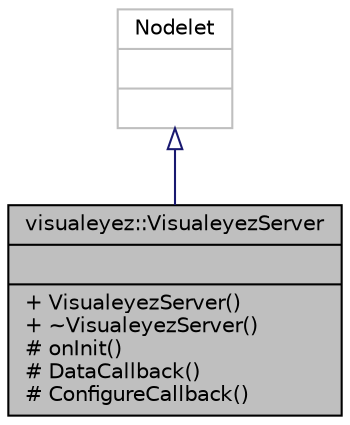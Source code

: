 digraph "visualeyez::VisualeyezServer"
{
 // LATEX_PDF_SIZE
  edge [fontname="Helvetica",fontsize="10",labelfontname="Helvetica",labelfontsize="10"];
  node [fontname="Helvetica",fontsize="10",shape=record];
  Node1 [label="{visualeyez::VisualeyezServer\n||+ VisualeyezServer()\l+ ~VisualeyezServer()\l# onInit()\l# DataCallback()\l# ConfigureCallback()\l}",height=0.2,width=0.4,color="black", fillcolor="grey75", style="filled", fontcolor="black",tooltip=" "];
  Node2 -> Node1 [dir="back",color="midnightblue",fontsize="10",style="solid",arrowtail="onormal",fontname="Helvetica"];
  Node2 [label="{Nodelet\n||}",height=0.2,width=0.4,color="grey75", fillcolor="white", style="filled",tooltip=" "];
}
